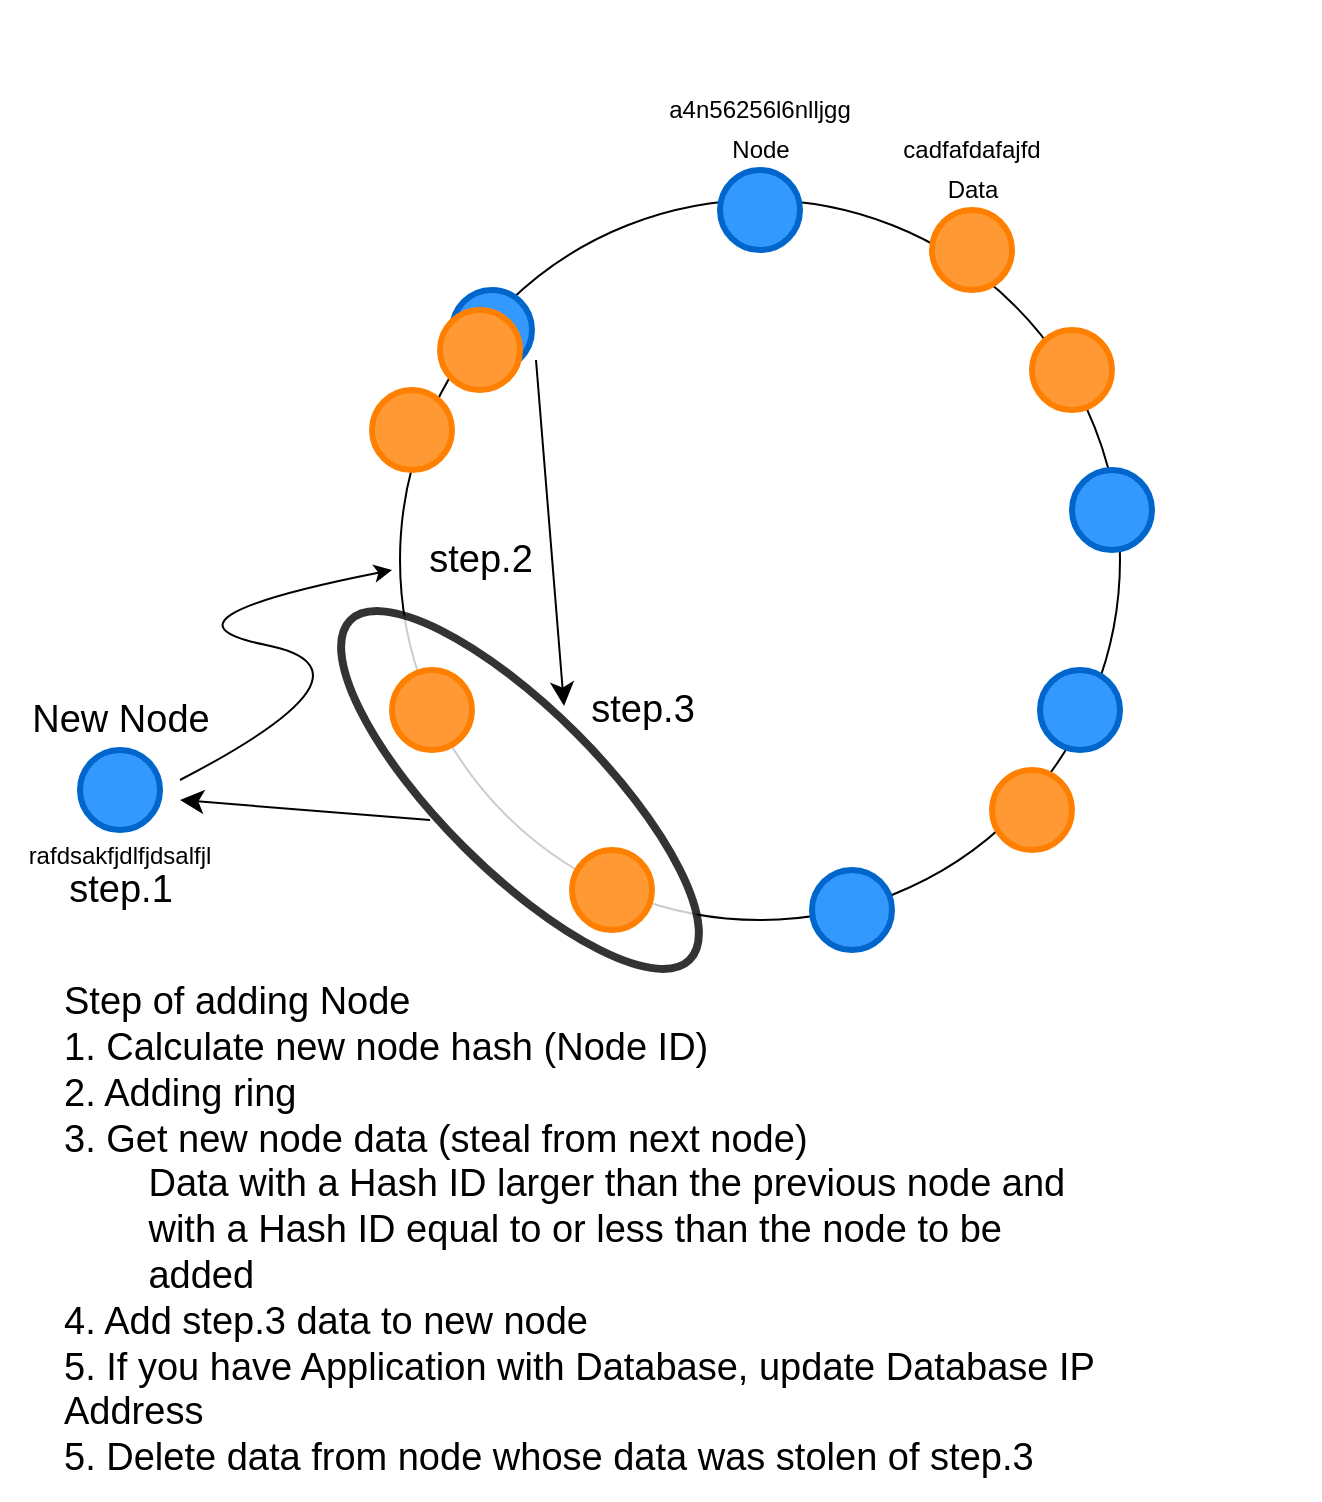 <mxfile version="14.8.5" type="github"><diagram id="BAREEegmHh4ikzztfYit" name="ページ1"><mxGraphModel dx="1888" dy="494" grid="1" gridSize="10" guides="1" tooltips="1" connect="1" arrows="1" fold="1" page="1" pageScale="1" pageWidth="600" pageHeight="600" math="0" shadow="0"><root><mxCell id="0"/><mxCell id="1" parent="0"/><mxCell id="BIsey0PxNQM_dKFQf3kn-27" value="" style="rounded=0;whiteSpace=wrap;html=1;sketch=0;fontColor=#5AA9E6;fillColor=#FFFFFF;strokeColor=none;" parent="1" vertex="1"><mxGeometry x="-80" y="620" width="660" height="750" as="geometry"/></mxCell><mxCell id="BIsey0PxNQM_dKFQf3kn-1" value="" style="ellipse;whiteSpace=wrap;html=1;aspect=fixed;" parent="1" vertex="1"><mxGeometry x="120" y="720" width="360" height="360" as="geometry"/></mxCell><mxCell id="BIsey0PxNQM_dKFQf3kn-2" value="" style="ellipse;whiteSpace=wrap;html=1;aspect=fixed;strokeWidth=3;strokeColor=#FF8000;fillColor=#FF9933;" parent="1" vertex="1"><mxGeometry x="386" y="725" width="40" height="40" as="geometry"/></mxCell><mxCell id="BIsey0PxNQM_dKFQf3kn-4" value="" style="ellipse;whiteSpace=wrap;html=1;aspect=fixed;strokeWidth=3;strokeColor=#FF8000;fillColor=#FF9933;" parent="1" vertex="1"><mxGeometry x="436" y="785" width="40" height="40" as="geometry"/></mxCell><mxCell id="BIsey0PxNQM_dKFQf3kn-5" value="" style="ellipse;whiteSpace=wrap;html=1;aspect=fixed;strokeWidth=3;strokeColor=#FF8000;fillColor=#FF9933;" parent="1" vertex="1"><mxGeometry x="106" y="815" width="40" height="40" as="geometry"/></mxCell><mxCell id="GBKhsXoiXD26dZKtMTla-12" value="" style="ellipse;whiteSpace=wrap;html=1;fontSize=19;align=left;rotation=45;opacity=80;strokeWidth=4;" parent="1" vertex="1"><mxGeometry x="60" y="975" width="240" height="80" as="geometry"/></mxCell><mxCell id="BIsey0PxNQM_dKFQf3kn-6" value="" style="ellipse;whiteSpace=wrap;html=1;aspect=fixed;strokeWidth=3;strokeColor=#FF8000;fillColor=#FF9933;" parent="1" vertex="1"><mxGeometry x="116" y="955" width="40" height="40" as="geometry"/></mxCell><mxCell id="BIsey0PxNQM_dKFQf3kn-7" value="" style="ellipse;whiteSpace=wrap;html=1;aspect=fixed;strokeWidth=3;strokeColor=#FF8000;fillColor=#FF9933;" parent="1" vertex="1"><mxGeometry x="416" y="1005" width="40" height="40" as="geometry"/></mxCell><mxCell id="BIsey0PxNQM_dKFQf3kn-8" value="" style="ellipse;whiteSpace=wrap;html=1;aspect=fixed;strokeWidth=3;strokeColor=#FF8000;fillColor=#FF9933;" parent="1" vertex="1"><mxGeometry x="206" y="1045" width="40" height="40" as="geometry"/></mxCell><mxCell id="BIsey0PxNQM_dKFQf3kn-9" value="" style="ellipse;whiteSpace=wrap;html=1;aspect=fixed;strokeWidth=3;fillColor=#3399FF;strokeColor=#0066CC;" parent="1" vertex="1"><mxGeometry x="280" y="705" width="40" height="40" as="geometry"/></mxCell><mxCell id="BIsey0PxNQM_dKFQf3kn-11" value="" style="ellipse;whiteSpace=wrap;html=1;aspect=fixed;strokeWidth=3;fillColor=#3399FF;strokeColor=#0066CC;" parent="1" vertex="1"><mxGeometry x="456" y="855" width="40" height="40" as="geometry"/></mxCell><mxCell id="BIsey0PxNQM_dKFQf3kn-12" value="" style="ellipse;whiteSpace=wrap;html=1;aspect=fixed;strokeWidth=3;fillColor=#3399FF;strokeColor=#0066CC;" parent="1" vertex="1"><mxGeometry x="440" y="955" width="40" height="40" as="geometry"/></mxCell><mxCell id="BIsey0PxNQM_dKFQf3kn-13" value="" style="ellipse;whiteSpace=wrap;html=1;aspect=fixed;strokeWidth=3;fillColor=#3399FF;strokeColor=#0066CC;" parent="1" vertex="1"><mxGeometry x="326" y="1055" width="40" height="40" as="geometry"/></mxCell><mxCell id="BIsey0PxNQM_dKFQf3kn-14" value="" style="ellipse;whiteSpace=wrap;html=1;aspect=fixed;strokeWidth=3;fillColor=#3399FF;strokeColor=#0066CC;" parent="1" vertex="1"><mxGeometry x="146" y="765" width="40" height="40" as="geometry"/></mxCell><mxCell id="BIsey0PxNQM_dKFQf3kn-15" value="Node" style="text;html=1;align=center;verticalAlign=middle;resizable=0;points=[];autosize=1;strokeColor=none;container=1;" parent="1" vertex="1"><mxGeometry x="280" y="685" width="40" height="20" as="geometry"/></mxCell><mxCell id="BIsey0PxNQM_dKFQf3kn-16" value="Data" style="text;html=1;align=center;verticalAlign=middle;resizable=0;points=[];autosize=1;strokeColor=none;" parent="1" vertex="1"><mxGeometry x="386" y="705" width="40" height="20" as="geometry"/></mxCell><mxCell id="BIsey0PxNQM_dKFQf3kn-17" value="a4n56256l6nlljgg" style="text;html=1;strokeColor=none;fillColor=none;align=center;verticalAlign=middle;whiteSpace=wrap;rounded=0;" parent="1" vertex="1"><mxGeometry x="280" y="665" width="40" height="20" as="geometry"/></mxCell><mxCell id="BIsey0PxNQM_dKFQf3kn-19" value="&lt;div&gt;cadfafdafajfd&lt;/div&gt;" style="text;html=1;strokeColor=none;fillColor=none;align=center;verticalAlign=middle;whiteSpace=wrap;rounded=0;" parent="1" vertex="1"><mxGeometry x="386" y="685" width="40" height="20" as="geometry"/></mxCell><mxCell id="BIsey0PxNQM_dKFQf3kn-28" value="" style="ellipse;whiteSpace=wrap;html=1;aspect=fixed;strokeWidth=3;strokeColor=#FF8000;fillColor=#FF9933;" parent="1" vertex="1"><mxGeometry x="140" y="775" width="40" height="40" as="geometry"/></mxCell><mxCell id="GBKhsXoiXD26dZKtMTla-1" value="" style="ellipse;whiteSpace=wrap;html=1;aspect=fixed;strokeWidth=3;fillColor=#3399FF;strokeColor=#0066CC;" parent="1" vertex="1"><mxGeometry x="-40" y="995" width="40" height="40" as="geometry"/></mxCell><mxCell id="GBKhsXoiXD26dZKtMTla-2" value="" style="curved=1;endArrow=classic;html=1;" parent="1" edge="1"><mxGeometry width="50" height="50" relative="1" as="geometry"><mxPoint x="10" y="1010" as="sourcePoint"/><mxPoint x="116" y="905" as="targetPoint"/><Array as="points"><mxPoint x="116" y="955"/><mxPoint x="-10" y="930"/></Array></mxGeometry></mxCell><mxCell id="GBKhsXoiXD26dZKtMTla-5" value="New Node" style="text;html=1;align=center;verticalAlign=middle;resizable=0;points=[];autosize=1;strokeColor=none;fontSize=19;" parent="1" vertex="1"><mxGeometry x="-70" y="965" width="100" height="30" as="geometry"/></mxCell><mxCell id="GBKhsXoiXD26dZKtMTla-6" value="&lt;div&gt;Step of adding Node&lt;/div&gt;&lt;div&gt;1. Calculate new node hash (Node ID)&lt;/div&gt;&lt;div&gt;2. Adding ring&lt;/div&gt;&lt;div&gt;3. Get new node data (steal from next node)&lt;/div&gt;&lt;div&gt;&lt;span&gt;&#9;&lt;/span&gt;&lt;span class=&quot;VIiyi&quot; lang=&quot;en&quot;&gt;&lt;span class=&quot;JLqJ4b ChMk0b&quot;&gt;&lt;span&gt;　&lt;span style=&quot;white-space: pre&quot;&gt;&#9;&lt;/span&gt;Data with a Hash ID larger than the &lt;span style=&quot;white-space: pre&quot;&gt;&lt;/span&gt;previous node and &lt;span style=&quot;white-space: pre&quot;&gt;&#9;&lt;/span&gt;with a Hash ID equal &lt;span style=&quot;white-space: pre&quot;&gt;&lt;/span&gt;to or less than the node to be &lt;span style=&quot;white-space: pre&quot;&gt;&#9;&lt;/span&gt;added&lt;/span&gt;&lt;/span&gt;&lt;/span&gt;&lt;/div&gt;&lt;div&gt;&lt;span class=&quot;VIiyi&quot; lang=&quot;en&quot;&gt;&lt;span class=&quot;JLqJ4b ChMk0b&quot;&gt;&lt;span&gt;4. Add step.3 data to new node&lt;/span&gt;&lt;/span&gt;&lt;/span&gt;&lt;/div&gt;&lt;div&gt;&lt;span class=&quot;VIiyi&quot; lang=&quot;en&quot;&gt;&lt;span class=&quot;JLqJ4b ChMk0b&quot;&gt;&lt;span&gt;5. If you have Application with Database, update Database IP Address&lt;br&gt;&lt;/span&gt;&lt;/span&gt;&lt;/span&gt;&lt;/div&gt;&lt;div&gt;&lt;span class=&quot;VIiyi&quot; lang=&quot;en&quot;&gt;&lt;span class=&quot;JLqJ4b ChMk0b&quot;&gt;&lt;span&gt;5. Delete data from node whose data was stolen of step.3 &lt;br&gt;&lt;/span&gt;&lt;/span&gt;&lt;/span&gt;&lt;span class=&quot;zEswK&quot;&gt;&lt;/span&gt;&lt;/div&gt;" style="text;html=1;strokeColor=none;fillColor=none;align=left;verticalAlign=middle;whiteSpace=wrap;rounded=0;fontSize=19;" parent="1" vertex="1"><mxGeometry x="-50" y="1140" width="535.5" height="190" as="geometry"/></mxCell><mxCell id="GBKhsXoiXD26dZKtMTla-8" value="&lt;div&gt;rafdsakfjdlfjdsalfjl&lt;/div&gt;&lt;div&gt;&lt;br&gt;&lt;/div&gt;" style="text;html=1;strokeColor=none;fillColor=none;align=center;verticalAlign=middle;whiteSpace=wrap;rounded=0;" parent="1" vertex="1"><mxGeometry x="-40" y="1045" width="40" height="20" as="geometry"/></mxCell><mxCell id="GBKhsXoiXD26dZKtMTla-9" value="step.2" style="text;html=1;align=center;verticalAlign=middle;resizable=0;points=[];autosize=1;strokeColor=none;fontSize=19;" parent="1" vertex="1"><mxGeometry x="125" y="885" width="70" height="30" as="geometry"/></mxCell><mxCell id="GBKhsXoiXD26dZKtMTla-10" value="step.1" style="text;html=1;align=center;verticalAlign=middle;resizable=0;points=[];autosize=1;strokeColor=none;fontSize=19;" parent="1" vertex="1"><mxGeometry x="-55" y="1050" width="70" height="30" as="geometry"/></mxCell><mxCell id="GBKhsXoiXD26dZKtMTla-11" value="step.3" style="text;html=1;align=center;verticalAlign=middle;resizable=0;points=[];autosize=1;strokeColor=none;fontSize=19;" parent="1" vertex="1"><mxGeometry x="206" y="960" width="70" height="30" as="geometry"/></mxCell><mxCell id="GBKhsXoiXD26dZKtMTla-14" value="" style="endArrow=classic;html=1;fontSize=19;endSize=9;" parent="1" edge="1"><mxGeometry width="50" height="50" relative="1" as="geometry"><mxPoint x="135" y="1030" as="sourcePoint"/><mxPoint x="10" y="1020" as="targetPoint"/></mxGeometry></mxCell><mxCell id="GBKhsXoiXD26dZKtMTla-15" value="" style="endArrow=classic;html=1;fontSize=19;endSize=9;entryX=0.441;entryY=-0.066;entryDx=0;entryDy=0;entryPerimeter=0;" parent="1" target="GBKhsXoiXD26dZKtMTla-12" edge="1"><mxGeometry width="50" height="50" relative="1" as="geometry"><mxPoint x="188" y="800" as="sourcePoint"/><mxPoint x="63.5" y="785" as="targetPoint"/></mxGeometry></mxCell></root></mxGraphModel></diagram></mxfile>